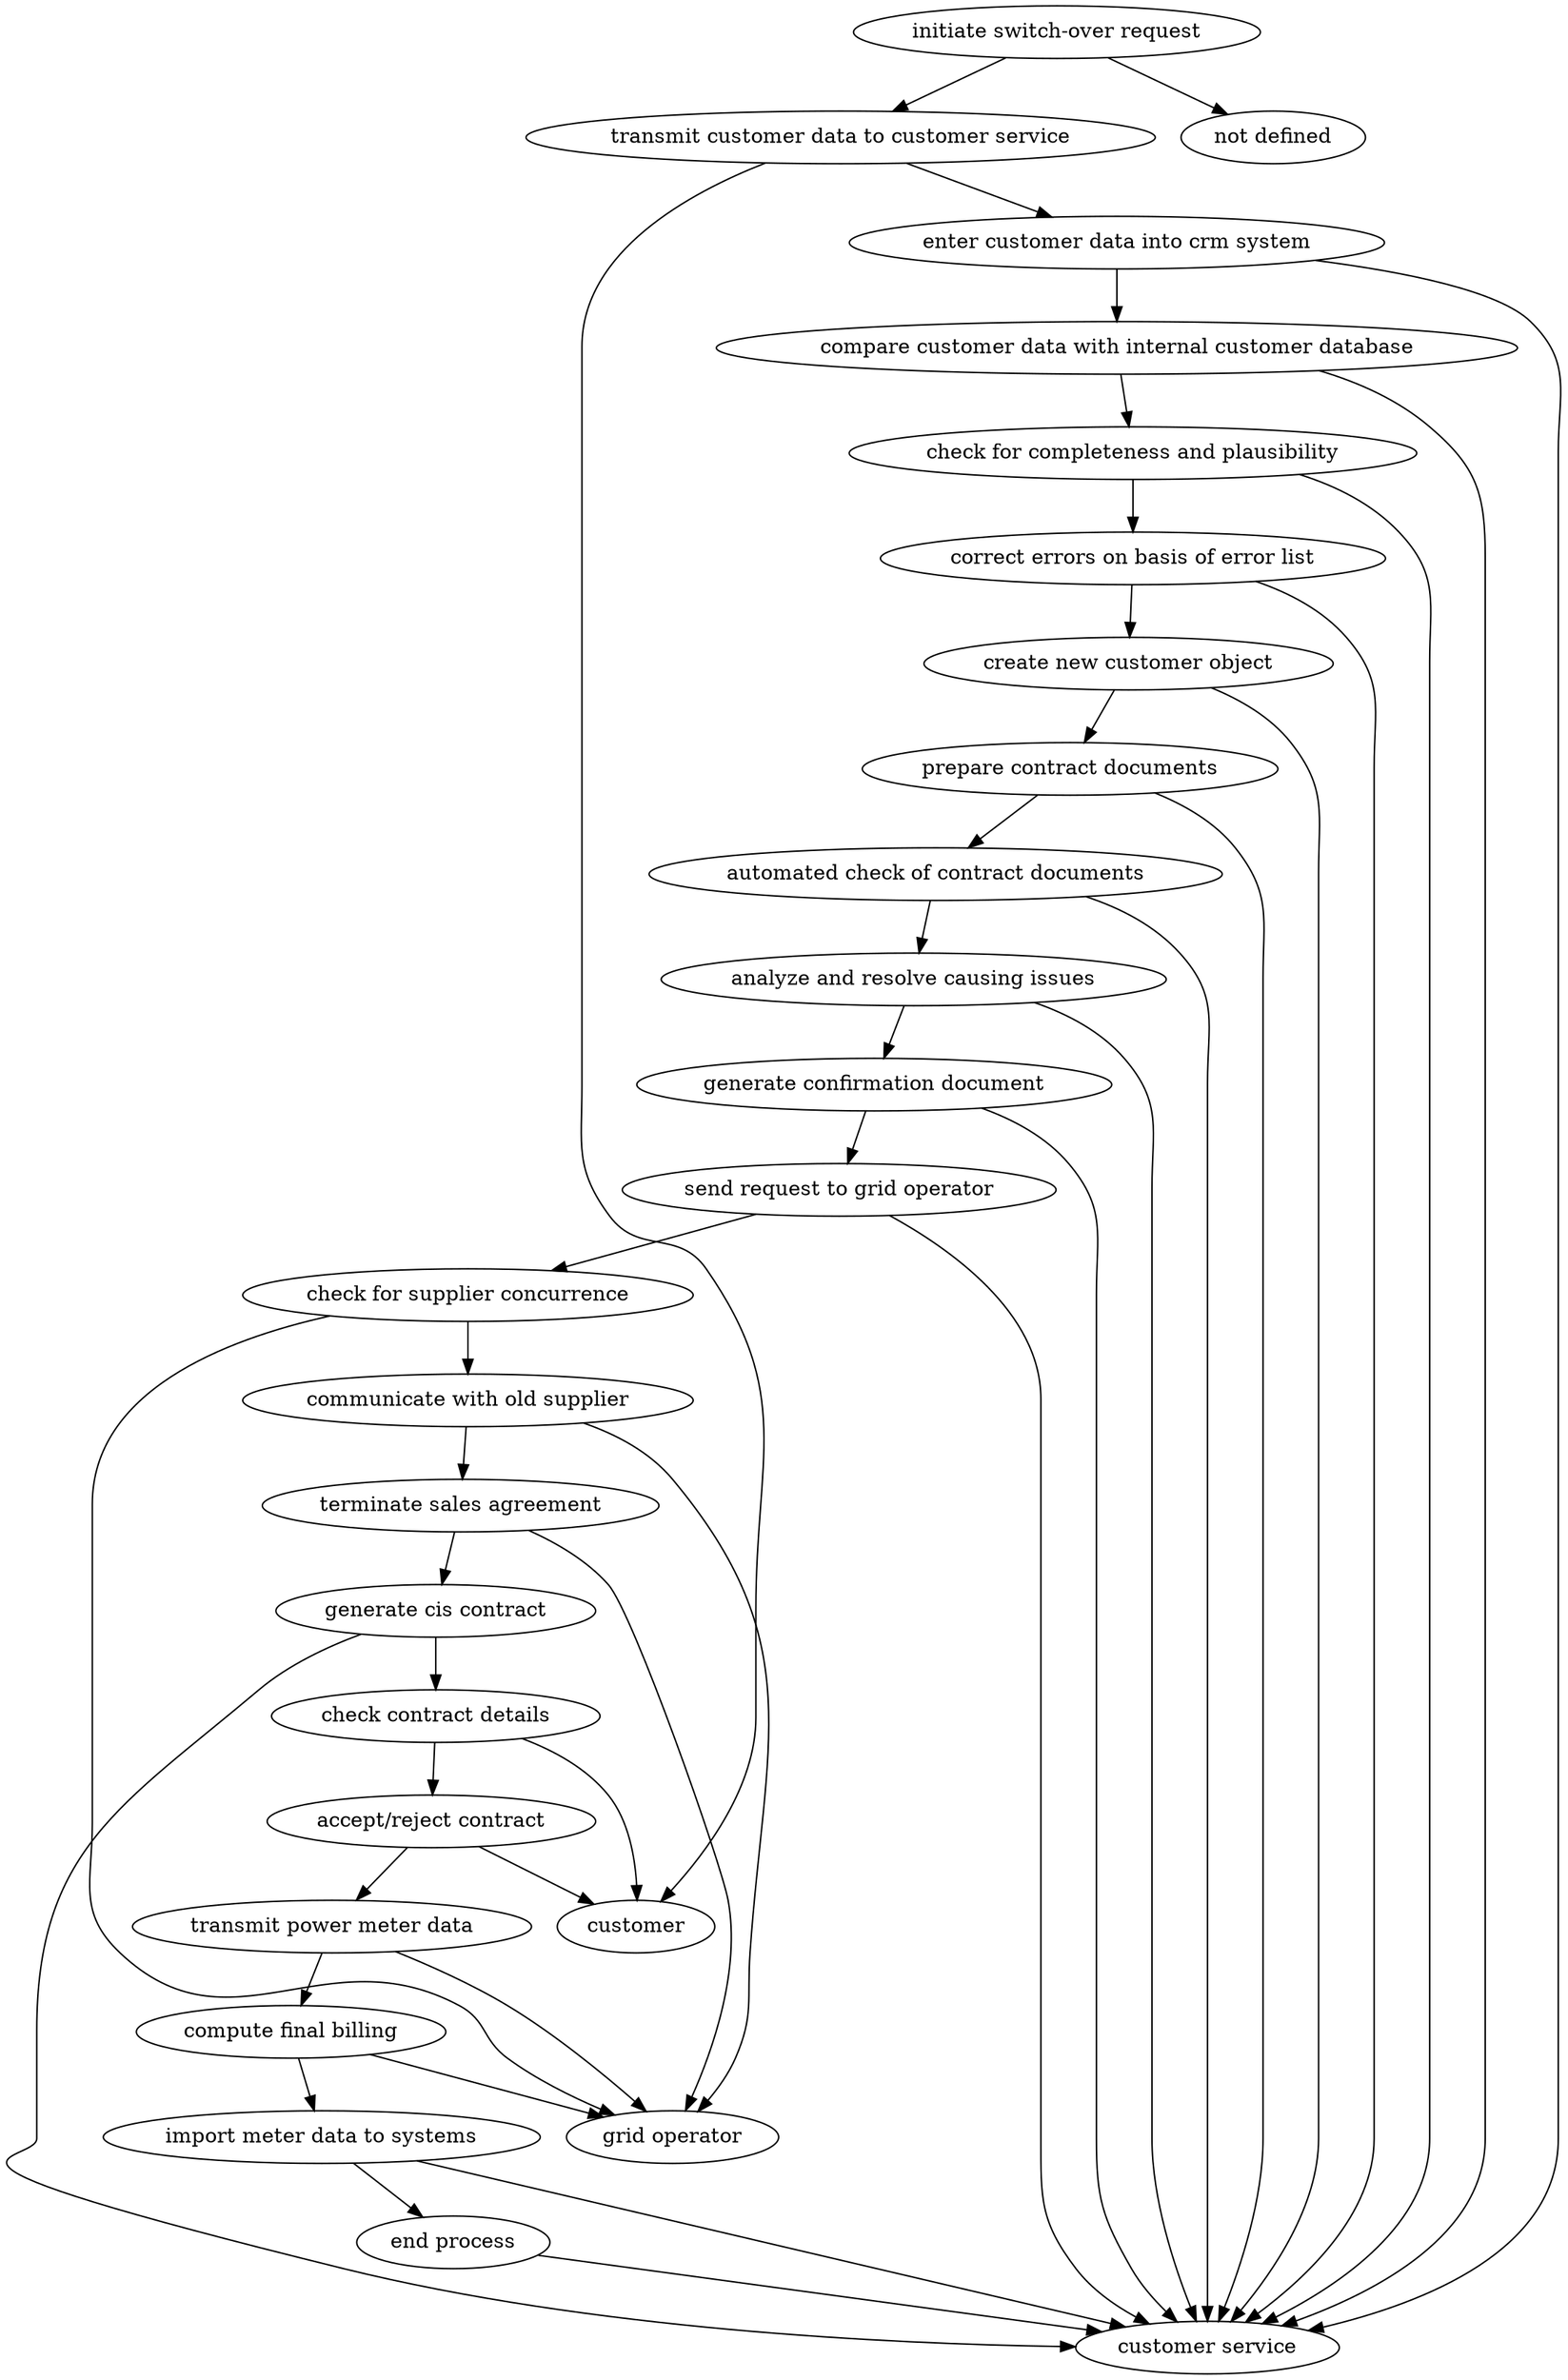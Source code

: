 strict digraph "doc-2.2" {
	graph [name="doc-2.2"];
	"initiate switch-over request"	[attrs="{'type': 'Activity', 'label': 'initiate switch-over request'}"];
	"transmit customer data to customer service"	[attrs="{'type': 'Activity', 'label': 'transmit customer data to customer service'}"];
	"initiate switch-over request" -> "transmit customer data to customer service"	[attrs="{'type': 'flow', 'label': 'flow'}"];
	"not defined"	[attrs="{'type': 'Actor', 'label': 'not defined'}"];
	"initiate switch-over request" -> "not defined"	[attrs="{'type': 'actor performer', 'label': 'actor performer'}"];
	"enter customer data into crm system"	[attrs="{'type': 'Activity', 'label': 'enter customer data into crm system'}"];
	"transmit customer data to customer service" -> "enter customer data into crm system"	[attrs="{'type': 'flow', 'label': 'flow'}"];
	customer	[attrs="{'type': 'Actor', 'label': 'customer'}"];
	"transmit customer data to customer service" -> customer	[attrs="{'type': 'actor performer', 'label': 'actor performer'}"];
	"compare customer data with internal customer database"	[attrs="{'type': 'Activity', 'label': 'compare customer data with internal customer database'}"];
	"enter customer data into crm system" -> "compare customer data with internal customer database"	[attrs="{'type': 'flow', 'label': 'flow'}"];
	"customer service"	[attrs="{'type': 'Actor', 'label': 'customer service'}"];
	"enter customer data into crm system" -> "customer service"	[attrs="{'type': 'actor performer', 'label': 'actor performer'}"];
	"check for completeness and plausibility"	[attrs="{'type': 'Activity', 'label': 'check for completeness and plausibility'}"];
	"compare customer data with internal customer database" -> "check for completeness and plausibility"	[attrs="{'type': 'flow', 'label': 'flow'}"];
	"compare customer data with internal customer database" -> "customer service"	[attrs="{'type': 'actor performer', 'label': 'actor performer'}"];
	"correct errors on basis of error list"	[attrs="{'type': 'Activity', 'label': 'correct errors on basis of error list'}"];
	"check for completeness and plausibility" -> "correct errors on basis of error list"	[attrs="{'type': 'flow', 'label': 'flow'}"];
	"check for completeness and plausibility" -> "customer service"	[attrs="{'type': 'actor performer', 'label': 'actor performer'}"];
	"create new customer object"	[attrs="{'type': 'Activity', 'label': 'create new customer object'}"];
	"correct errors on basis of error list" -> "create new customer object"	[attrs="{'type': 'flow', 'label': 'flow'}"];
	"correct errors on basis of error list" -> "customer service"	[attrs="{'type': 'actor performer', 'label': 'actor performer'}"];
	"prepare contract documents"	[attrs="{'type': 'Activity', 'label': 'prepare contract documents'}"];
	"create new customer object" -> "prepare contract documents"	[attrs="{'type': 'flow', 'label': 'flow'}"];
	"create new customer object" -> "customer service"	[attrs="{'type': 'actor performer', 'label': 'actor performer'}"];
	"automated check of contract documents"	[attrs="{'type': 'Activity', 'label': 'automated check of contract documents'}"];
	"prepare contract documents" -> "automated check of contract documents"	[attrs="{'type': 'flow', 'label': 'flow'}"];
	"prepare contract documents" -> "customer service"	[attrs="{'type': 'actor performer', 'label': 'actor performer'}"];
	"analyze and resolve causing issues"	[attrs="{'type': 'Activity', 'label': 'analyze and resolve causing issues'}"];
	"automated check of contract documents" -> "analyze and resolve causing issues"	[attrs="{'type': 'flow', 'label': 'flow'}"];
	"automated check of contract documents" -> "customer service"	[attrs="{'type': 'actor performer', 'label': 'actor performer'}"];
	"generate confirmation document"	[attrs="{'type': 'Activity', 'label': 'generate confirmation document'}"];
	"analyze and resolve causing issues" -> "generate confirmation document"	[attrs="{'type': 'flow', 'label': 'flow'}"];
	"analyze and resolve causing issues" -> "customer service"	[attrs="{'type': 'actor performer', 'label': 'actor performer'}"];
	"send request to grid operator"	[attrs="{'type': 'Activity', 'label': 'send request to grid operator'}"];
	"generate confirmation document" -> "send request to grid operator"	[attrs="{'type': 'flow', 'label': 'flow'}"];
	"generate confirmation document" -> "customer service"	[attrs="{'type': 'actor performer', 'label': 'actor performer'}"];
	"check for supplier concurrence"	[attrs="{'type': 'Activity', 'label': 'check for supplier concurrence'}"];
	"send request to grid operator" -> "check for supplier concurrence"	[attrs="{'type': 'flow', 'label': 'flow'}"];
	"send request to grid operator" -> "customer service"	[attrs="{'type': 'actor performer', 'label': 'actor performer'}"];
	"communicate with old supplier"	[attrs="{'type': 'Activity', 'label': 'communicate with old supplier'}"];
	"check for supplier concurrence" -> "communicate with old supplier"	[attrs="{'type': 'flow', 'label': 'flow'}"];
	"grid operator"	[attrs="{'type': 'Actor', 'label': 'grid operator'}"];
	"check for supplier concurrence" -> "grid operator"	[attrs="{'type': 'actor performer', 'label': 'actor performer'}"];
	"terminate sales agreement"	[attrs="{'type': 'Activity', 'label': 'terminate sales agreement'}"];
	"communicate with old supplier" -> "terminate sales agreement"	[attrs="{'type': 'flow', 'label': 'flow'}"];
	"communicate with old supplier" -> "grid operator"	[attrs="{'type': 'actor performer', 'label': 'actor performer'}"];
	"generate cis contract"	[attrs="{'type': 'Activity', 'label': 'generate cis contract'}"];
	"terminate sales agreement" -> "generate cis contract"	[attrs="{'type': 'flow', 'label': 'flow'}"];
	"terminate sales agreement" -> "grid operator"	[attrs="{'type': 'actor performer', 'label': 'actor performer'}"];
	"check contract details"	[attrs="{'type': 'Activity', 'label': 'check contract details'}"];
	"generate cis contract" -> "check contract details"	[attrs="{'type': 'flow', 'label': 'flow'}"];
	"generate cis contract" -> "customer service"	[attrs="{'type': 'actor performer', 'label': 'actor performer'}"];
	"accept/reject contract"	[attrs="{'type': 'Activity', 'label': 'accept/reject contract'}"];
	"check contract details" -> "accept/reject contract"	[attrs="{'type': 'flow', 'label': 'flow'}"];
	"check contract details" -> customer	[attrs="{'type': 'actor performer', 'label': 'actor performer'}"];
	"transmit power meter data"	[attrs="{'type': 'Activity', 'label': 'transmit power meter data'}"];
	"accept/reject contract" -> "transmit power meter data"	[attrs="{'type': 'flow', 'label': 'flow'}"];
	"accept/reject contract" -> customer	[attrs="{'type': 'actor performer', 'label': 'actor performer'}"];
	"compute final billing"	[attrs="{'type': 'Activity', 'label': 'compute final billing'}"];
	"transmit power meter data" -> "compute final billing"	[attrs="{'type': 'flow', 'label': 'flow'}"];
	"transmit power meter data" -> "grid operator"	[attrs="{'type': 'actor performer', 'label': 'actor performer'}"];
	"import meter data to systems"	[attrs="{'type': 'Activity', 'label': 'import meter data to systems'}"];
	"compute final billing" -> "import meter data to systems"	[attrs="{'type': 'flow', 'label': 'flow'}"];
	"compute final billing" -> "grid operator"	[attrs="{'type': 'actor performer', 'label': 'actor performer'}"];
	"end process"	[attrs="{'type': 'Activity', 'label': 'end process'}"];
	"import meter data to systems" -> "end process"	[attrs="{'type': 'flow', 'label': 'flow'}"];
	"import meter data to systems" -> "customer service"	[attrs="{'type': 'actor performer', 'label': 'actor performer'}"];
	"end process" -> "customer service"	[attrs="{'type': 'actor performer', 'label': 'actor performer'}"];
}
